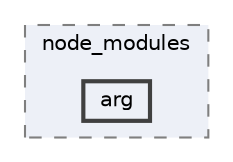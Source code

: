 digraph "pkiclassroomrescheduler/src/main/frontend/node_modules/arg"
{
 // LATEX_PDF_SIZE
  bgcolor="transparent";
  edge [fontname=Helvetica,fontsize=10,labelfontname=Helvetica,labelfontsize=10];
  node [fontname=Helvetica,fontsize=10,shape=box,height=0.2,width=0.4];
  compound=true
  subgraph clusterdir_72953eda66ccb3a2722c28e1c3e6c23b {
    graph [ bgcolor="#edf0f7", pencolor="grey50", label="node_modules", fontname=Helvetica,fontsize=10 style="filled,dashed", URL="dir_72953eda66ccb3a2722c28e1c3e6c23b.html",tooltip=""]
  dir_1cb94d7de432b2cf3b809746d2589121 [label="arg", fillcolor="#edf0f7", color="grey25", style="filled,bold", URL="dir_1cb94d7de432b2cf3b809746d2589121.html",tooltip=""];
  }
}
